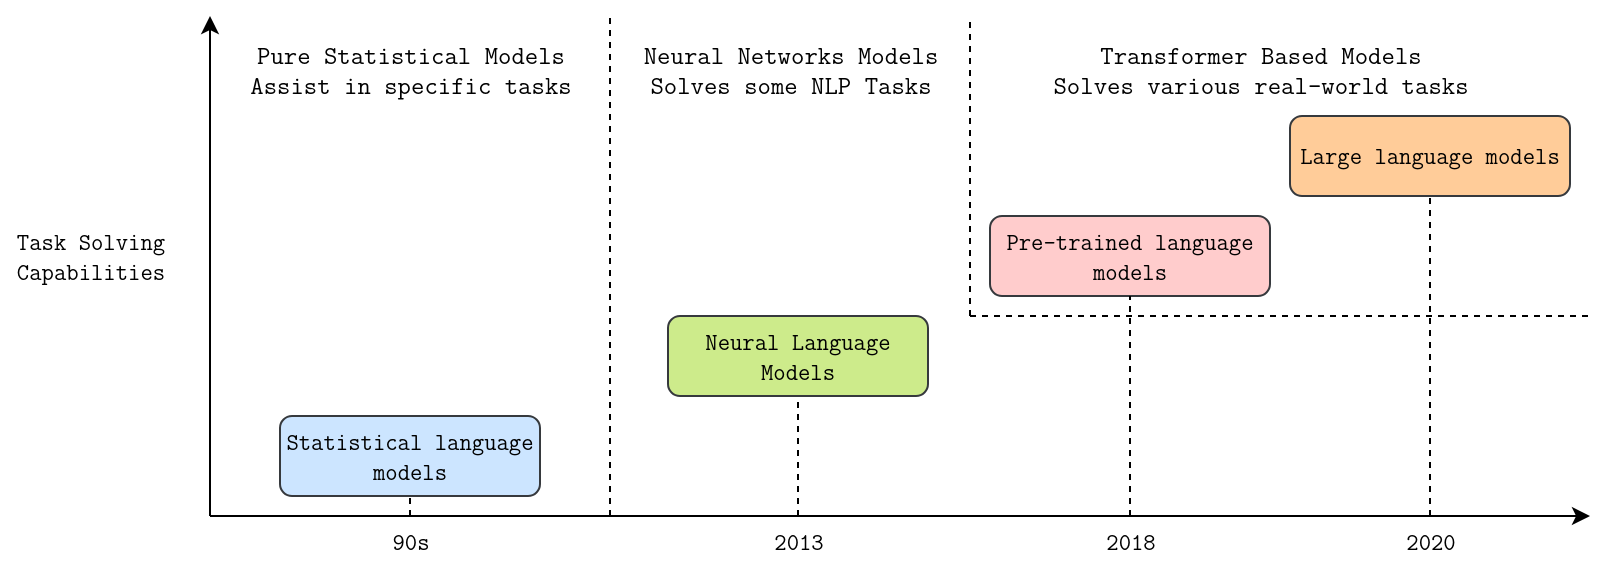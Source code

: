 <mxfile version="22.1.11" type="device">
  <diagram name="Page-1" id="E7o3vZweSBchyuLBAiUP">
    <mxGraphModel dx="1418" dy="820" grid="1" gridSize="10" guides="1" tooltips="1" connect="1" arrows="1" fold="1" page="1" pageScale="1" pageWidth="827" pageHeight="1169" math="0" shadow="0">
      <root>
        <mxCell id="0" />
        <mxCell id="1" parent="0" />
        <mxCell id="mj7eINT03_aPtzQ3_pVh-1" value="" style="endArrow=classic;html=1;rounded=0;fontFamily=LM Mono 12;" parent="1" edge="1">
          <mxGeometry width="50" height="50" relative="1" as="geometry">
            <mxPoint x="120" y="520" as="sourcePoint" />
            <mxPoint x="120" y="270" as="targetPoint" />
          </mxGeometry>
        </mxCell>
        <mxCell id="mj7eINT03_aPtzQ3_pVh-2" value="" style="endArrow=classic;html=1;rounded=0;fontFamily=LM Mono 12;fontSize=14;" parent="1" edge="1">
          <mxGeometry width="50" height="50" relative="1" as="geometry">
            <mxPoint x="120" y="520" as="sourcePoint" />
            <mxPoint x="810" y="520" as="targetPoint" />
          </mxGeometry>
        </mxCell>
        <mxCell id="mj7eINT03_aPtzQ3_pVh-3" value="Task Solving&lt;br style=&quot;font-size: 12px;&quot;&gt;Capabilities" style="text;html=1;align=center;verticalAlign=middle;resizable=0;points=[];autosize=1;strokeColor=none;fillColor=none;fontSize=12;fontFamily=LM Mono 12;" parent="1" vertex="1">
          <mxGeometry x="15" y="370" width="90" height="40" as="geometry" />
        </mxCell>
        <mxCell id="mj7eINT03_aPtzQ3_pVh-4" value="Statistical language models" style="rounded=1;whiteSpace=wrap;html=1;fillColor=#cce5ff;strokeColor=#36393d;fontFamily=LM Mono 12;fontSize=12;" parent="1" vertex="1">
          <mxGeometry x="155" y="470" width="130" height="40" as="geometry" />
        </mxCell>
        <mxCell id="mj7eINT03_aPtzQ3_pVh-5" value="Neural Language Models" style="rounded=1;whiteSpace=wrap;html=1;fillColor=#cdeb8b;strokeColor=#36393d;fontFamily=LM Mono 12;fontSize=12;" parent="1" vertex="1">
          <mxGeometry x="349" y="420" width="130" height="40" as="geometry" />
        </mxCell>
        <mxCell id="mj7eINT03_aPtzQ3_pVh-6" value="Pre-trained language models" style="rounded=1;whiteSpace=wrap;html=1;fillColor=#ffcccc;strokeColor=#36393d;fontFamily=LM Mono 12;fontSize=12;" parent="1" vertex="1">
          <mxGeometry x="510" y="370" width="140" height="40" as="geometry" />
        </mxCell>
        <mxCell id="mj7eINT03_aPtzQ3_pVh-7" value="Large language models" style="rounded=1;whiteSpace=wrap;html=1;fillColor=#ffcc99;strokeColor=#36393d;fontFamily=LM Mono 12;fontSize=12;" parent="1" vertex="1">
          <mxGeometry x="660" y="320" width="140" height="40" as="geometry" />
        </mxCell>
        <mxCell id="mj7eINT03_aPtzQ3_pVh-10" value="" style="endArrow=none;dashed=1;html=1;rounded=0;fontFamily=LM Mono 12;" parent="1" edge="1">
          <mxGeometry width="50" height="50" relative="1" as="geometry">
            <mxPoint x="500" y="420" as="sourcePoint" />
            <mxPoint x="500" y="270" as="targetPoint" />
          </mxGeometry>
        </mxCell>
        <mxCell id="mj7eINT03_aPtzQ3_pVh-11" value="" style="endArrow=none;dashed=1;html=1;rounded=0;fontFamily=LM Mono 12;" parent="1" edge="1">
          <mxGeometry width="50" height="50" relative="1" as="geometry">
            <mxPoint x="320" y="520" as="sourcePoint" />
            <mxPoint x="320" y="270" as="targetPoint" />
          </mxGeometry>
        </mxCell>
        <mxCell id="mj7eINT03_aPtzQ3_pVh-12" value="" style="endArrow=none;dashed=1;html=1;rounded=0;fontFamily=LM Mono 12;fontSize=12;" parent="1" edge="1">
          <mxGeometry width="50" height="50" relative="1" as="geometry">
            <mxPoint x="500" y="420" as="sourcePoint" />
            <mxPoint x="810" y="420" as="targetPoint" />
          </mxGeometry>
        </mxCell>
        <mxCell id="mj7eINT03_aPtzQ3_pVh-13" value="Pure Statistical Models&lt;br style=&quot;font-size: 13px;&quot;&gt;&lt;font style=&quot;font-size: 13px;&quot;&gt;Assist in specific tasks&lt;/font&gt;" style="text;html=1;align=center;verticalAlign=bottom;resizable=0;points=[];autosize=1;strokeColor=none;fillColor=none;fontSize=13;fontFamily=LM Mono 12;" parent="1" vertex="1">
          <mxGeometry x="145" y="275" width="150" height="40" as="geometry" />
        </mxCell>
        <mxCell id="mj7eINT03_aPtzQ3_pVh-14" value="&lt;font style=&quot;font-size: 13px;&quot;&gt;Neural Networks Models&lt;br style=&quot;font-size: 13px;&quot;&gt;&lt;/font&gt;&lt;font style=&quot;font-size: 13px;&quot;&gt;Solves some NLP Tasks&lt;/font&gt;" style="text;html=1;align=center;verticalAlign=bottom;resizable=0;points=[];autosize=1;strokeColor=none;fillColor=none;fontSize=13;fontFamily=LM Mono 12;" parent="1" vertex="1">
          <mxGeometry x="325" y="275" width="170" height="40" as="geometry" />
        </mxCell>
        <mxCell id="mj7eINT03_aPtzQ3_pVh-15" value="&lt;font style=&quot;font-size: 13px;&quot;&gt;Transformer Based Models&lt;br style=&quot;font-size: 13px;&quot;&gt;&lt;/font&gt;&lt;font style=&quot;font-size: 13px;&quot;&gt;Solves various real-world tasks&lt;/font&gt;" style="text;html=1;align=center;verticalAlign=bottom;resizable=0;points=[];autosize=1;strokeColor=none;fillColor=none;fontSize=13;fontFamily=LM Mono 12;fontStyle=0" parent="1" vertex="1">
          <mxGeometry x="545" y="275" width="200" height="40" as="geometry" />
        </mxCell>
        <mxCell id="mj7eINT03_aPtzQ3_pVh-17" value="" style="endArrow=none;dashed=1;html=1;rounded=0;entryX=0.5;entryY=1;entryDx=0;entryDy=0;fontFamily=LM Mono 12;fontSize=12;" parent="1" target="mj7eINT03_aPtzQ3_pVh-4" edge="1">
          <mxGeometry width="50" height="50" relative="1" as="geometry">
            <mxPoint x="220" y="520" as="sourcePoint" />
            <mxPoint x="430" y="320" as="targetPoint" />
          </mxGeometry>
        </mxCell>
        <mxCell id="mj7eINT03_aPtzQ3_pVh-18" value="90s" style="text;html=1;align=center;verticalAlign=middle;resizable=0;points=[];autosize=1;strokeColor=none;fillColor=none;fontFamily=LM Mono 12;fontSize=12;" parent="1" vertex="1">
          <mxGeometry x="200" y="518" width="40" height="30" as="geometry" />
        </mxCell>
        <mxCell id="mj7eINT03_aPtzQ3_pVh-20" value="" style="endArrow=none;dashed=1;html=1;rounded=0;entryX=0.5;entryY=1;entryDx=0;entryDy=0;fontFamily=LM Mono 12;" parent="1" target="mj7eINT03_aPtzQ3_pVh-5" edge="1">
          <mxGeometry width="50" height="50" relative="1" as="geometry">
            <mxPoint x="414" y="520" as="sourcePoint" />
            <mxPoint x="230" y="520" as="targetPoint" />
          </mxGeometry>
        </mxCell>
        <mxCell id="mj7eINT03_aPtzQ3_pVh-21" value="2013" style="text;html=1;align=center;verticalAlign=middle;resizable=0;points=[];autosize=1;strokeColor=none;fillColor=none;fontFamily=LM Mono 12;fontSize=12;" parent="1" vertex="1">
          <mxGeometry x="389" y="518" width="50" height="30" as="geometry" />
        </mxCell>
        <mxCell id="mj7eINT03_aPtzQ3_pVh-22" value="2018" style="text;html=1;align=center;verticalAlign=middle;resizable=0;points=[];autosize=1;strokeColor=none;fillColor=none;fontFamily=LM Mono 12;fontSize=12;" parent="1" vertex="1">
          <mxGeometry x="555" y="518" width="50" height="30" as="geometry" />
        </mxCell>
        <mxCell id="mj7eINT03_aPtzQ3_pVh-23" value="" style="endArrow=none;dashed=1;html=1;rounded=0;entryX=0.5;entryY=1;entryDx=0;entryDy=0;fontFamily=LM Mono 12;" parent="1" edge="1">
          <mxGeometry width="50" height="50" relative="1" as="geometry">
            <mxPoint x="580" y="520" as="sourcePoint" />
            <mxPoint x="580" y="410" as="targetPoint" />
          </mxGeometry>
        </mxCell>
        <mxCell id="mj7eINT03_aPtzQ3_pVh-24" value="2020" style="text;html=1;align=center;verticalAlign=middle;resizable=0;points=[];autosize=1;strokeColor=none;fillColor=none;fontFamily=LM Mono 12;fontSize=12;" parent="1" vertex="1">
          <mxGeometry x="705" y="518" width="50" height="30" as="geometry" />
        </mxCell>
        <mxCell id="mj7eINT03_aPtzQ3_pVh-26" value="" style="endArrow=none;dashed=1;html=1;rounded=0;entryX=0.5;entryY=1;entryDx=0;entryDy=0;fontFamily=LM Mono 12;" parent="1" target="mj7eINT03_aPtzQ3_pVh-7" edge="1">
          <mxGeometry width="50" height="50" relative="1" as="geometry">
            <mxPoint x="730" y="520" as="sourcePoint" />
            <mxPoint x="590" y="420" as="targetPoint" />
          </mxGeometry>
        </mxCell>
      </root>
    </mxGraphModel>
  </diagram>
</mxfile>
